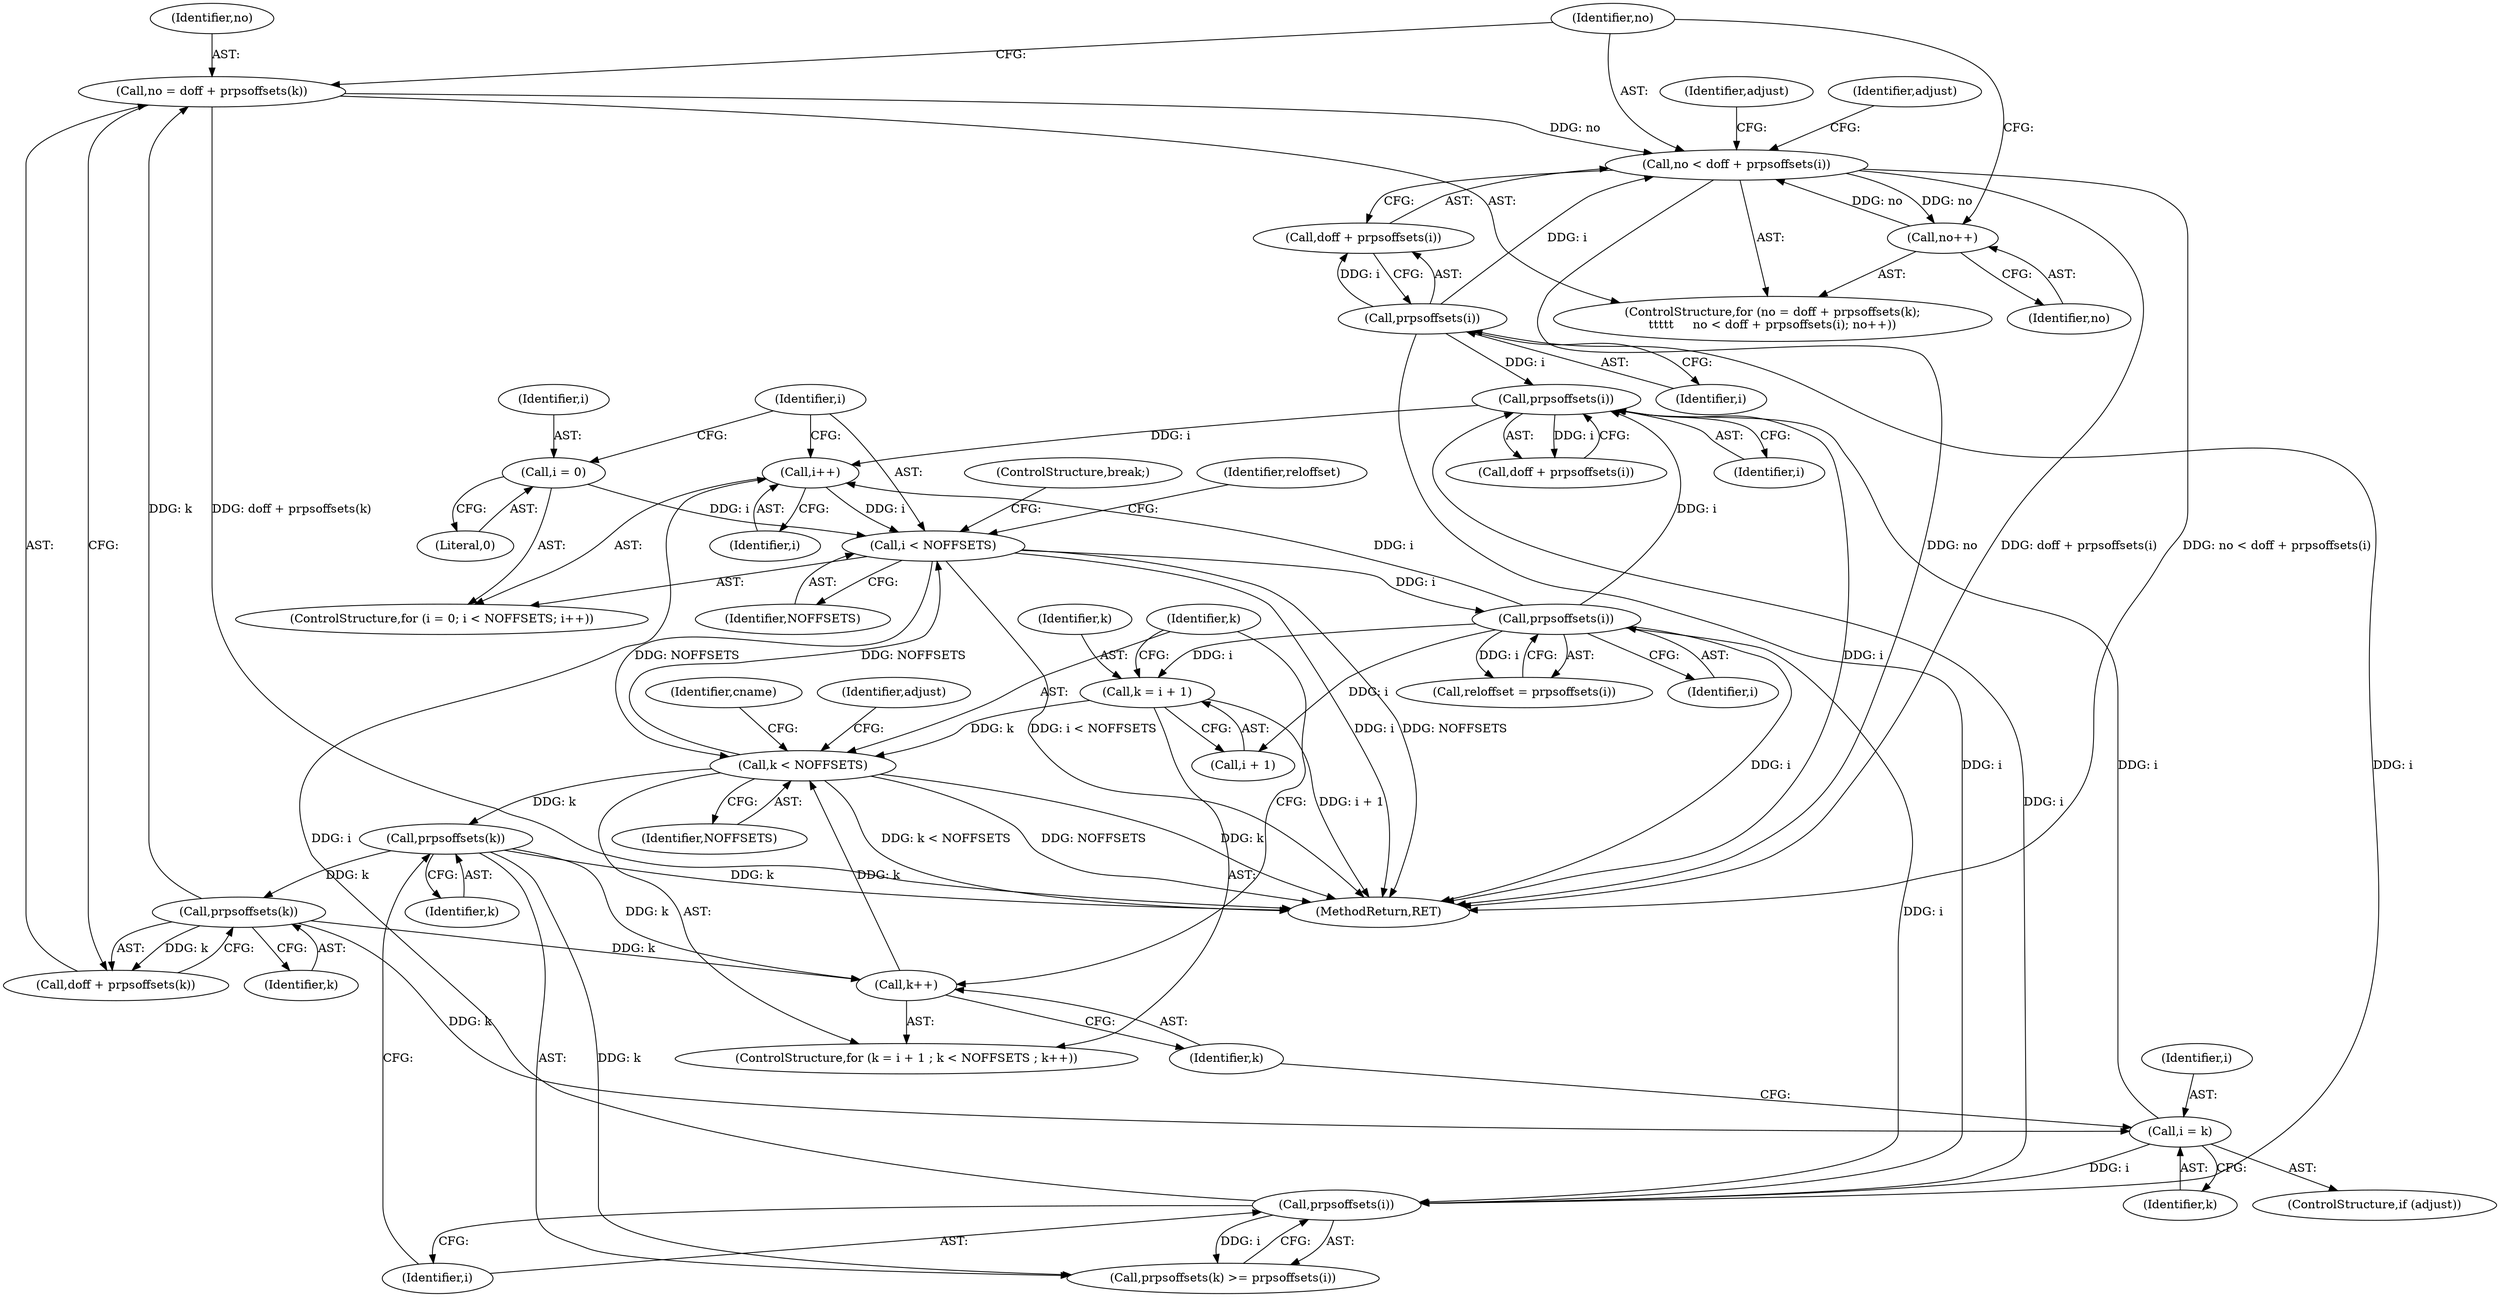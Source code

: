 digraph "0_file_39c7ac1106be844a5296d3eb5971946cc09ffda0@integer" {
"1001149" [label="(Call,no = doff + prpsoffsets(k))"];
"1001153" [label="(Call,prpsoffsets(k))"];
"1001143" [label="(Call,prpsoffsets(k))"];
"1001130" [label="(Call,k < NOFFSETS)"];
"1001133" [label="(Call,k++)"];
"1001125" [label="(Call,k = i + 1)"];
"1001062" [label="(Call,prpsoffsets(i))"];
"1001051" [label="(Call,i < NOFFSETS)"];
"1001048" [label="(Call,i = 0)"];
"1001054" [label="(Call,i++)"];
"1001185" [label="(Call,prpsoffsets(i))"];
"1001145" [label="(Call,prpsoffsets(i))"];
"1001173" [label="(Call,i = k)"];
"1001159" [label="(Call,prpsoffsets(i))"];
"1001155" [label="(Call,no < doff + prpsoffsets(i))"];
"1001161" [label="(Call,no++)"];
"1001131" [label="(Identifier,k)"];
"1001054" [label="(Call,i++)"];
"1001049" [label="(Identifier,i)"];
"1001159" [label="(Call,prpsoffsets(i))"];
"1001174" [label="(Identifier,i)"];
"1001164" [label="(Identifier,adjust)"];
"1001155" [label="(Call,no < doff + prpsoffsets(i))"];
"1001052" [label="(Identifier,i)"];
"1001173" [label="(Call,i = k)"];
"1001063" [label="(Identifier,i)"];
"1001133" [label="(Call,k++)"];
"1001048" [label="(Call,i = 0)"];
"1001234" [label="(ControlStructure,break;)"];
"1001132" [label="(Identifier,NOFFSETS)"];
"1001062" [label="(Call,prpsoffsets(i))"];
"1001161" [label="(Call,no++)"];
"1001142" [label="(Call,prpsoffsets(k) >= prpsoffsets(i))"];
"1001143" [label="(Call,prpsoffsets(k))"];
"1001175" [label="(Identifier,k)"];
"1001134" [label="(Identifier,k)"];
"1001183" [label="(Call,doff + prpsoffsets(i))"];
"1001146" [label="(Identifier,i)"];
"1001172" [label="(Identifier,adjust)"];
"1001150" [label="(Identifier,no)"];
"1001237" [label="(MethodReturn,RET)"];
"1001177" [label="(Identifier,cname)"];
"1001149" [label="(Call,no = doff + prpsoffsets(k))"];
"1001160" [label="(Identifier,i)"];
"1001153" [label="(Call,prpsoffsets(k))"];
"1001157" [label="(Call,doff + prpsoffsets(i))"];
"1001055" [label="(Identifier,i)"];
"1001151" [label="(Call,doff + prpsoffsets(k))"];
"1001186" [label="(Identifier,i)"];
"1001162" [label="(Identifier,no)"];
"1001185" [label="(Call,prpsoffsets(i))"];
"1001144" [label="(Identifier,k)"];
"1001053" [label="(Identifier,NOFFSETS)"];
"1001060" [label="(Call,reloffset = prpsoffsets(i))"];
"1001125" [label="(Call,k = i + 1)"];
"1001139" [label="(Identifier,adjust)"];
"1001127" [label="(Call,i + 1)"];
"1001145" [label="(Call,prpsoffsets(i))"];
"1001061" [label="(Identifier,reloffset)"];
"1001171" [label="(ControlStructure,if (adjust))"];
"1001130" [label="(Call,k < NOFFSETS)"];
"1001124" [label="(ControlStructure,for (k = i + 1 ; k < NOFFSETS ; k++))"];
"1001047" [label="(ControlStructure,for (i = 0; i < NOFFSETS; i++))"];
"1001154" [label="(Identifier,k)"];
"1001156" [label="(Identifier,no)"];
"1001050" [label="(Literal,0)"];
"1001051" [label="(Call,i < NOFFSETS)"];
"1001126" [label="(Identifier,k)"];
"1001148" [label="(ControlStructure,for (no = doff + prpsoffsets(k);\n\t\t\t\t\t     no < doff + prpsoffsets(i); no++))"];
"1001149" -> "1001148"  [label="AST: "];
"1001149" -> "1001151"  [label="CFG: "];
"1001150" -> "1001149"  [label="AST: "];
"1001151" -> "1001149"  [label="AST: "];
"1001156" -> "1001149"  [label="CFG: "];
"1001149" -> "1001237"  [label="DDG: doff + prpsoffsets(k)"];
"1001153" -> "1001149"  [label="DDG: k"];
"1001149" -> "1001155"  [label="DDG: no"];
"1001153" -> "1001151"  [label="AST: "];
"1001153" -> "1001154"  [label="CFG: "];
"1001154" -> "1001153"  [label="AST: "];
"1001151" -> "1001153"  [label="CFG: "];
"1001153" -> "1001133"  [label="DDG: k"];
"1001153" -> "1001151"  [label="DDG: k"];
"1001143" -> "1001153"  [label="DDG: k"];
"1001153" -> "1001173"  [label="DDG: k"];
"1001143" -> "1001142"  [label="AST: "];
"1001143" -> "1001144"  [label="CFG: "];
"1001144" -> "1001143"  [label="AST: "];
"1001146" -> "1001143"  [label="CFG: "];
"1001143" -> "1001237"  [label="DDG: k"];
"1001143" -> "1001133"  [label="DDG: k"];
"1001143" -> "1001142"  [label="DDG: k"];
"1001130" -> "1001143"  [label="DDG: k"];
"1001130" -> "1001124"  [label="AST: "];
"1001130" -> "1001132"  [label="CFG: "];
"1001131" -> "1001130"  [label="AST: "];
"1001132" -> "1001130"  [label="AST: "];
"1001139" -> "1001130"  [label="CFG: "];
"1001177" -> "1001130"  [label="CFG: "];
"1001130" -> "1001237"  [label="DDG: k < NOFFSETS"];
"1001130" -> "1001237"  [label="DDG: NOFFSETS"];
"1001130" -> "1001237"  [label="DDG: k"];
"1001130" -> "1001051"  [label="DDG: NOFFSETS"];
"1001133" -> "1001130"  [label="DDG: k"];
"1001125" -> "1001130"  [label="DDG: k"];
"1001051" -> "1001130"  [label="DDG: NOFFSETS"];
"1001133" -> "1001124"  [label="AST: "];
"1001133" -> "1001134"  [label="CFG: "];
"1001134" -> "1001133"  [label="AST: "];
"1001131" -> "1001133"  [label="CFG: "];
"1001125" -> "1001124"  [label="AST: "];
"1001125" -> "1001127"  [label="CFG: "];
"1001126" -> "1001125"  [label="AST: "];
"1001127" -> "1001125"  [label="AST: "];
"1001131" -> "1001125"  [label="CFG: "];
"1001125" -> "1001237"  [label="DDG: i + 1"];
"1001062" -> "1001125"  [label="DDG: i"];
"1001062" -> "1001060"  [label="AST: "];
"1001062" -> "1001063"  [label="CFG: "];
"1001063" -> "1001062"  [label="AST: "];
"1001060" -> "1001062"  [label="CFG: "];
"1001062" -> "1001237"  [label="DDG: i"];
"1001062" -> "1001054"  [label="DDG: i"];
"1001062" -> "1001060"  [label="DDG: i"];
"1001051" -> "1001062"  [label="DDG: i"];
"1001062" -> "1001127"  [label="DDG: i"];
"1001062" -> "1001145"  [label="DDG: i"];
"1001062" -> "1001185"  [label="DDG: i"];
"1001051" -> "1001047"  [label="AST: "];
"1001051" -> "1001053"  [label="CFG: "];
"1001052" -> "1001051"  [label="AST: "];
"1001053" -> "1001051"  [label="AST: "];
"1001061" -> "1001051"  [label="CFG: "];
"1001234" -> "1001051"  [label="CFG: "];
"1001051" -> "1001237"  [label="DDG: i < NOFFSETS"];
"1001051" -> "1001237"  [label="DDG: i"];
"1001051" -> "1001237"  [label="DDG: NOFFSETS"];
"1001048" -> "1001051"  [label="DDG: i"];
"1001054" -> "1001051"  [label="DDG: i"];
"1001048" -> "1001047"  [label="AST: "];
"1001048" -> "1001050"  [label="CFG: "];
"1001049" -> "1001048"  [label="AST: "];
"1001050" -> "1001048"  [label="AST: "];
"1001052" -> "1001048"  [label="CFG: "];
"1001054" -> "1001047"  [label="AST: "];
"1001054" -> "1001055"  [label="CFG: "];
"1001055" -> "1001054"  [label="AST: "];
"1001052" -> "1001054"  [label="CFG: "];
"1001185" -> "1001054"  [label="DDG: i"];
"1001145" -> "1001054"  [label="DDG: i"];
"1001185" -> "1001183"  [label="AST: "];
"1001185" -> "1001186"  [label="CFG: "];
"1001186" -> "1001185"  [label="AST: "];
"1001183" -> "1001185"  [label="CFG: "];
"1001185" -> "1001237"  [label="DDG: i"];
"1001185" -> "1001183"  [label="DDG: i"];
"1001145" -> "1001185"  [label="DDG: i"];
"1001173" -> "1001185"  [label="DDG: i"];
"1001159" -> "1001185"  [label="DDG: i"];
"1001145" -> "1001142"  [label="AST: "];
"1001145" -> "1001146"  [label="CFG: "];
"1001146" -> "1001145"  [label="AST: "];
"1001142" -> "1001145"  [label="CFG: "];
"1001145" -> "1001142"  [label="DDG: i"];
"1001173" -> "1001145"  [label="DDG: i"];
"1001159" -> "1001145"  [label="DDG: i"];
"1001145" -> "1001159"  [label="DDG: i"];
"1001173" -> "1001171"  [label="AST: "];
"1001173" -> "1001175"  [label="CFG: "];
"1001174" -> "1001173"  [label="AST: "];
"1001175" -> "1001173"  [label="AST: "];
"1001134" -> "1001173"  [label="CFG: "];
"1001159" -> "1001157"  [label="AST: "];
"1001159" -> "1001160"  [label="CFG: "];
"1001160" -> "1001159"  [label="AST: "];
"1001157" -> "1001159"  [label="CFG: "];
"1001159" -> "1001155"  [label="DDG: i"];
"1001159" -> "1001157"  [label="DDG: i"];
"1001155" -> "1001148"  [label="AST: "];
"1001155" -> "1001157"  [label="CFG: "];
"1001156" -> "1001155"  [label="AST: "];
"1001157" -> "1001155"  [label="AST: "];
"1001164" -> "1001155"  [label="CFG: "];
"1001172" -> "1001155"  [label="CFG: "];
"1001155" -> "1001237"  [label="DDG: no < doff + prpsoffsets(i)"];
"1001155" -> "1001237"  [label="DDG: no"];
"1001155" -> "1001237"  [label="DDG: doff + prpsoffsets(i)"];
"1001161" -> "1001155"  [label="DDG: no"];
"1001155" -> "1001161"  [label="DDG: no"];
"1001161" -> "1001148"  [label="AST: "];
"1001161" -> "1001162"  [label="CFG: "];
"1001162" -> "1001161"  [label="AST: "];
"1001156" -> "1001161"  [label="CFG: "];
}
